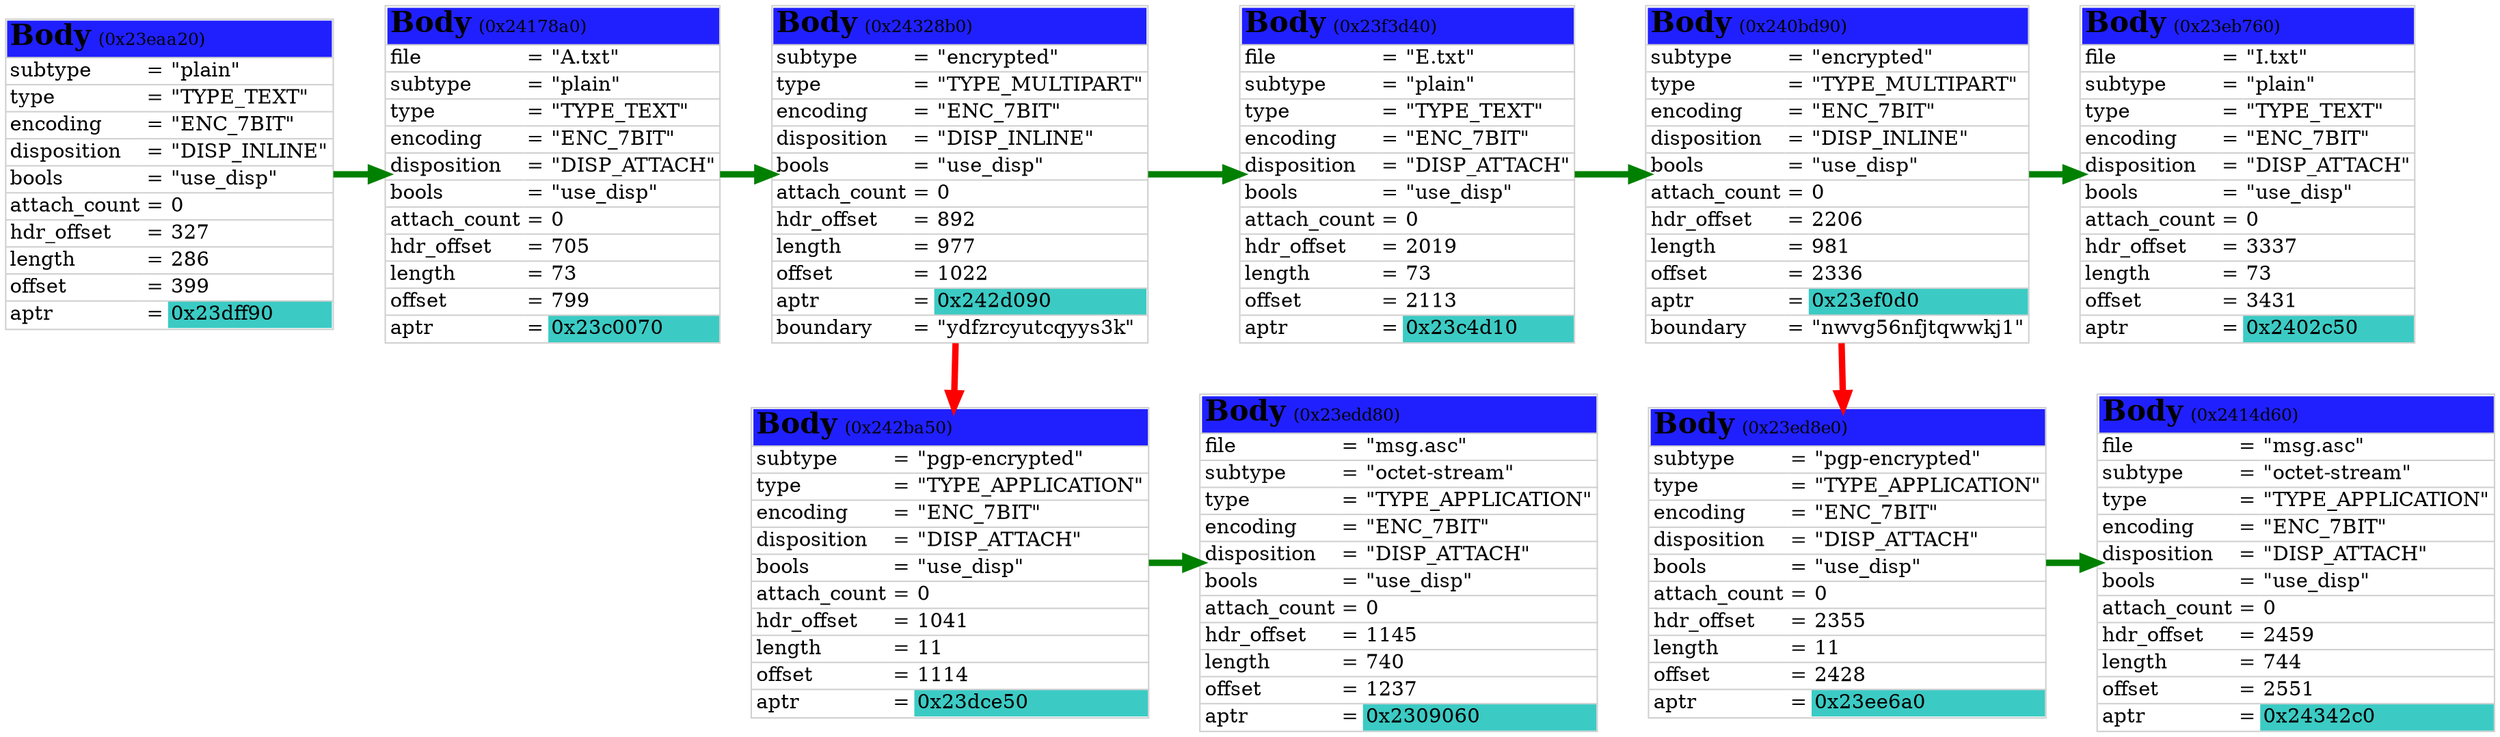 digraph neomutt
{

	graph [
		rankdir="TB"
		nodesep="0.5"
		ranksep="0.5"
	];

	node [
		shape="plain"
	];

	edge [
		penwidth="4.5"
		arrowsize="1.0"
		color="#c0c0c0"
	];

	obj_0x23eaa20 [
		label=<<table cellspacing="0" border="1" rows="*" color="#d0d0d0">
		<tr>
			<td border="0" align="left" bgcolor="#2020ff" port="top" colspan="3"><font color="#000000" point-size="20"><b>Body</b></font> <font point-size="12">(0x23eaa20)</font></td>
		</tr>
		<tr>
			<td border="0" align="left">subtype</td>
			<td border="0">=</td>
			<td border="0" align="left">"plain"</td>
		</tr>
		<tr>
			<td border="0" align="left">type</td>
			<td border="0">=</td>
			<td border="0" align="left">"TYPE_TEXT"</td>
		</tr>
		<tr>
			<td border="0" align="left">encoding</td>
			<td border="0">=</td>
			<td border="0" align="left">"ENC_7BIT"</td>
		</tr>
		<tr>
			<td border="0" align="left">disposition</td>
			<td border="0">=</td>
			<td border="0" align="left">"DISP_INLINE"</td>
		</tr>
		<tr>
			<td border="0" align="left">bools</td>
			<td border="0">=</td>
			<td border="0" align="left">"use_disp"</td>
		</tr>
		<tr>
			<td border="0" align="left">attach_count</td>
			<td border="0">=</td>
			<td border="0" align="left">0</td>
		</tr>
		<tr>
			<td border="0" align="left">hdr_offset</td>
			<td border="0">=</td>
			<td border="0" align="left">327</td>
		</tr>
		<tr>
			<td border="0" align="left">length</td>
			<td border="0">=</td>
			<td border="0" align="left">286</td>
		</tr>
		<tr>
			<td border="0" align="left">offset</td>
			<td border="0">=</td>
			<td border="0" align="left">399</td>
		</tr>
		<tr>
			<td border="0" align="left">aptr</td>
			<td border="0">=</td>
			<td border="0" align="left" bgcolor="#3bcbc4">0x23dff90</td>
		</tr>
		</table>>
	];

	obj_0x24178a0 [
		label=<<table cellspacing="0" border="1" rows="*" color="#d0d0d0">
		<tr>
			<td border="0" align="left" bgcolor="#2020ff" port="top" colspan="3"><font color="#000000" point-size="20"><b>Body</b></font> <font point-size="12">(0x24178a0)</font></td>
		</tr>
		<tr>
			<td border="0" align="left">file</td>
			<td border="0">=</td>
			<td border="0" align="left">"A.txt"</td>
		</tr>
		<tr>
			<td border="0" align="left">subtype</td>
			<td border="0">=</td>
			<td border="0" align="left">"plain"</td>
		</tr>
		<tr>
			<td border="0" align="left">type</td>
			<td border="0">=</td>
			<td border="0" align="left">"TYPE_TEXT"</td>
		</tr>
		<tr>
			<td border="0" align="left">encoding</td>
			<td border="0">=</td>
			<td border="0" align="left">"ENC_7BIT"</td>
		</tr>
		<tr>
			<td border="0" align="left">disposition</td>
			<td border="0">=</td>
			<td border="0" align="left">"DISP_ATTACH"</td>
		</tr>
		<tr>
			<td border="0" align="left">bools</td>
			<td border="0">=</td>
			<td border="0" align="left">"use_disp"</td>
		</tr>
		<tr>
			<td border="0" align="left">attach_count</td>
			<td border="0">=</td>
			<td border="0" align="left">0</td>
		</tr>
		<tr>
			<td border="0" align="left">hdr_offset</td>
			<td border="0">=</td>
			<td border="0" align="left">705</td>
		</tr>
		<tr>
			<td border="0" align="left">length</td>
			<td border="0">=</td>
			<td border="0" align="left">73</td>
		</tr>
		<tr>
			<td border="0" align="left">offset</td>
			<td border="0">=</td>
			<td border="0" align="left">799</td>
		</tr>
		<tr>
			<td border="0" align="left">aptr</td>
			<td border="0">=</td>
			<td border="0" align="left" bgcolor="#3bcbc4">0x23c0070</td>
		</tr>
		</table>>
	];

	obj_0x24328b0 [
		label=<<table cellspacing="0" border="1" rows="*" color="#d0d0d0">
		<tr>
			<td border="0" align="left" bgcolor="#2020ff" port="top" colspan="3"><font color="#000000" point-size="20"><b>Body</b></font> <font point-size="12">(0x24328b0)</font></td>
		</tr>
		<tr>
			<td border="0" align="left">subtype</td>
			<td border="0">=</td>
			<td border="0" align="left">"encrypted"</td>
		</tr>
		<tr>
			<td border="0" align="left">type</td>
			<td border="0">=</td>
			<td border="0" align="left">"TYPE_MULTIPART"</td>
		</tr>
		<tr>
			<td border="0" align="left">encoding</td>
			<td border="0">=</td>
			<td border="0" align="left">"ENC_7BIT"</td>
		</tr>
		<tr>
			<td border="0" align="left">disposition</td>
			<td border="0">=</td>
			<td border="0" align="left">"DISP_INLINE"</td>
		</tr>
		<tr>
			<td border="0" align="left">bools</td>
			<td border="0">=</td>
			<td border="0" align="left">"use_disp"</td>
		</tr>
		<tr>
			<td border="0" align="left">attach_count</td>
			<td border="0">=</td>
			<td border="0" align="left">0</td>
		</tr>
		<tr>
			<td border="0" align="left">hdr_offset</td>
			<td border="0">=</td>
			<td border="0" align="left">892</td>
		</tr>
		<tr>
			<td border="0" align="left">length</td>
			<td border="0">=</td>
			<td border="0" align="left">977</td>
		</tr>
		<tr>
			<td border="0" align="left">offset</td>
			<td border="0">=</td>
			<td border="0" align="left">1022</td>
		</tr>
		<tr>
			<td border="0" align="left">aptr</td>
			<td border="0">=</td>
			<td border="0" align="left" bgcolor="#3bcbc4">0x242d090</td>
		</tr>
		<tr>
			<td border="0" align="left">boundary</td>
			<td border="0">=</td>
			<td border="0" align="left">"ydfzrcyutcqyys3k"</td>
		</tr>
		</table>>
	];

	obj_0x242ba50 [
		label=<<table cellspacing="0" border="1" rows="*" color="#d0d0d0">
		<tr>
			<td border="0" align="left" bgcolor="#2020ff" port="top" colspan="3"><font color="#000000" point-size="20"><b>Body</b></font> <font point-size="12">(0x242ba50)</font></td>
		</tr>
		<tr>
			<td border="0" align="left">subtype</td>
			<td border="0">=</td>
			<td border="0" align="left">"pgp-encrypted"</td>
		</tr>
		<tr>
			<td border="0" align="left">type</td>
			<td border="0">=</td>
			<td border="0" align="left">"TYPE_APPLICATION"</td>
		</tr>
		<tr>
			<td border="0" align="left">encoding</td>
			<td border="0">=</td>
			<td border="0" align="left">"ENC_7BIT"</td>
		</tr>
		<tr>
			<td border="0" align="left">disposition</td>
			<td border="0">=</td>
			<td border="0" align="left">"DISP_ATTACH"</td>
		</tr>
		<tr>
			<td border="0" align="left">bools</td>
			<td border="0">=</td>
			<td border="0" align="left">"use_disp"</td>
		</tr>
		<tr>
			<td border="0" align="left">attach_count</td>
			<td border="0">=</td>
			<td border="0" align="left">0</td>
		</tr>
		<tr>
			<td border="0" align="left">hdr_offset</td>
			<td border="0">=</td>
			<td border="0" align="left">1041</td>
		</tr>
		<tr>
			<td border="0" align="left">length</td>
			<td border="0">=</td>
			<td border="0" align="left">11</td>
		</tr>
		<tr>
			<td border="0" align="left">offset</td>
			<td border="0">=</td>
			<td border="0" align="left">1114</td>
		</tr>
		<tr>
			<td border="0" align="left">aptr</td>
			<td border="0">=</td>
			<td border="0" align="left" bgcolor="#3bcbc4">0x23dce50</td>
		</tr>
		</table>>
	];

	obj_0x23edd80 [
		label=<<table cellspacing="0" border="1" rows="*" color="#d0d0d0">
		<tr>
			<td border="0" align="left" bgcolor="#2020ff" port="top" colspan="3"><font color="#000000" point-size="20"><b>Body</b></font> <font point-size="12">(0x23edd80)</font></td>
		</tr>
		<tr>
			<td border="0" align="left">file</td>
			<td border="0">=</td>
			<td border="0" align="left">"msg.asc"</td>
		</tr>
		<tr>
			<td border="0" align="left">subtype</td>
			<td border="0">=</td>
			<td border="0" align="left">"octet-stream"</td>
		</tr>
		<tr>
			<td border="0" align="left">type</td>
			<td border="0">=</td>
			<td border="0" align="left">"TYPE_APPLICATION"</td>
		</tr>
		<tr>
			<td border="0" align="left">encoding</td>
			<td border="0">=</td>
			<td border="0" align="left">"ENC_7BIT"</td>
		</tr>
		<tr>
			<td border="0" align="left">disposition</td>
			<td border="0">=</td>
			<td border="0" align="left">"DISP_ATTACH"</td>
		</tr>
		<tr>
			<td border="0" align="left">bools</td>
			<td border="0">=</td>
			<td border="0" align="left">"use_disp"</td>
		</tr>
		<tr>
			<td border="0" align="left">attach_count</td>
			<td border="0">=</td>
			<td border="0" align="left">0</td>
		</tr>
		<tr>
			<td border="0" align="left">hdr_offset</td>
			<td border="0">=</td>
			<td border="0" align="left">1145</td>
		</tr>
		<tr>
			<td border="0" align="left">length</td>
			<td border="0">=</td>
			<td border="0" align="left">740</td>
		</tr>
		<tr>
			<td border="0" align="left">offset</td>
			<td border="0">=</td>
			<td border="0" align="left">1237</td>
		</tr>
		<tr>
			<td border="0" align="left">aptr</td>
			<td border="0">=</td>
			<td border="0" align="left" bgcolor="#3bcbc4">0x2309060</td>
		</tr>
		</table>>
	];

	obj_0x23f3d40 [
		label=<<table cellspacing="0" border="1" rows="*" color="#d0d0d0">
		<tr>
			<td border="0" align="left" bgcolor="#2020ff" port="top" colspan="3"><font color="#000000" point-size="20"><b>Body</b></font> <font point-size="12">(0x23f3d40)</font></td>
		</tr>
		<tr>
			<td border="0" align="left">file</td>
			<td border="0">=</td>
			<td border="0" align="left">"E.txt"</td>
		</tr>
		<tr>
			<td border="0" align="left">subtype</td>
			<td border="0">=</td>
			<td border="0" align="left">"plain"</td>
		</tr>
		<tr>
			<td border="0" align="left">type</td>
			<td border="0">=</td>
			<td border="0" align="left">"TYPE_TEXT"</td>
		</tr>
		<tr>
			<td border="0" align="left">encoding</td>
			<td border="0">=</td>
			<td border="0" align="left">"ENC_7BIT"</td>
		</tr>
		<tr>
			<td border="0" align="left">disposition</td>
			<td border="0">=</td>
			<td border="0" align="left">"DISP_ATTACH"</td>
		</tr>
		<tr>
			<td border="0" align="left">bools</td>
			<td border="0">=</td>
			<td border="0" align="left">"use_disp"</td>
		</tr>
		<tr>
			<td border="0" align="left">attach_count</td>
			<td border="0">=</td>
			<td border="0" align="left">0</td>
		</tr>
		<tr>
			<td border="0" align="left">hdr_offset</td>
			<td border="0">=</td>
			<td border="0" align="left">2019</td>
		</tr>
		<tr>
			<td border="0" align="left">length</td>
			<td border="0">=</td>
			<td border="0" align="left">73</td>
		</tr>
		<tr>
			<td border="0" align="left">offset</td>
			<td border="0">=</td>
			<td border="0" align="left">2113</td>
		</tr>
		<tr>
			<td border="0" align="left">aptr</td>
			<td border="0">=</td>
			<td border="0" align="left" bgcolor="#3bcbc4">0x23c4d10</td>
		</tr>
		</table>>
	];

	obj_0x240bd90 [
		label=<<table cellspacing="0" border="1" rows="*" color="#d0d0d0">
		<tr>
			<td border="0" align="left" bgcolor="#2020ff" port="top" colspan="3"><font color="#000000" point-size="20"><b>Body</b></font> <font point-size="12">(0x240bd90)</font></td>
		</tr>
		<tr>
			<td border="0" align="left">subtype</td>
			<td border="0">=</td>
			<td border="0" align="left">"encrypted"</td>
		</tr>
		<tr>
			<td border="0" align="left">type</td>
			<td border="0">=</td>
			<td border="0" align="left">"TYPE_MULTIPART"</td>
		</tr>
		<tr>
			<td border="0" align="left">encoding</td>
			<td border="0">=</td>
			<td border="0" align="left">"ENC_7BIT"</td>
		</tr>
		<tr>
			<td border="0" align="left">disposition</td>
			<td border="0">=</td>
			<td border="0" align="left">"DISP_INLINE"</td>
		</tr>
		<tr>
			<td border="0" align="left">bools</td>
			<td border="0">=</td>
			<td border="0" align="left">"use_disp"</td>
		</tr>
		<tr>
			<td border="0" align="left">attach_count</td>
			<td border="0">=</td>
			<td border="0" align="left">0</td>
		</tr>
		<tr>
			<td border="0" align="left">hdr_offset</td>
			<td border="0">=</td>
			<td border="0" align="left">2206</td>
		</tr>
		<tr>
			<td border="0" align="left">length</td>
			<td border="0">=</td>
			<td border="0" align="left">981</td>
		</tr>
		<tr>
			<td border="0" align="left">offset</td>
			<td border="0">=</td>
			<td border="0" align="left">2336</td>
		</tr>
		<tr>
			<td border="0" align="left">aptr</td>
			<td border="0">=</td>
			<td border="0" align="left" bgcolor="#3bcbc4">0x23ef0d0</td>
		</tr>
		<tr>
			<td border="0" align="left">boundary</td>
			<td border="0">=</td>
			<td border="0" align="left">"nwvg56nfjtqwwkj1"</td>
		</tr>
		</table>>
	];

	obj_0x23ed8e0 [
		label=<<table cellspacing="0" border="1" rows="*" color="#d0d0d0">
		<tr>
			<td border="0" align="left" bgcolor="#2020ff" port="top" colspan="3"><font color="#000000" point-size="20"><b>Body</b></font> <font point-size="12">(0x23ed8e0)</font></td>
		</tr>
		<tr>
			<td border="0" align="left">subtype</td>
			<td border="0">=</td>
			<td border="0" align="left">"pgp-encrypted"</td>
		</tr>
		<tr>
			<td border="0" align="left">type</td>
			<td border="0">=</td>
			<td border="0" align="left">"TYPE_APPLICATION"</td>
		</tr>
		<tr>
			<td border="0" align="left">encoding</td>
			<td border="0">=</td>
			<td border="0" align="left">"ENC_7BIT"</td>
		</tr>
		<tr>
			<td border="0" align="left">disposition</td>
			<td border="0">=</td>
			<td border="0" align="left">"DISP_ATTACH"</td>
		</tr>
		<tr>
			<td border="0" align="left">bools</td>
			<td border="0">=</td>
			<td border="0" align="left">"use_disp"</td>
		</tr>
		<tr>
			<td border="0" align="left">attach_count</td>
			<td border="0">=</td>
			<td border="0" align="left">0</td>
		</tr>
		<tr>
			<td border="0" align="left">hdr_offset</td>
			<td border="0">=</td>
			<td border="0" align="left">2355</td>
		</tr>
		<tr>
			<td border="0" align="left">length</td>
			<td border="0">=</td>
			<td border="0" align="left">11</td>
		</tr>
		<tr>
			<td border="0" align="left">offset</td>
			<td border="0">=</td>
			<td border="0" align="left">2428</td>
		</tr>
		<tr>
			<td border="0" align="left">aptr</td>
			<td border="0">=</td>
			<td border="0" align="left" bgcolor="#3bcbc4">0x23ee6a0</td>
		</tr>
		</table>>
	];

	obj_0x2414d60 [
		label=<<table cellspacing="0" border="1" rows="*" color="#d0d0d0">
		<tr>
			<td border="0" align="left" bgcolor="#2020ff" port="top" colspan="3"><font color="#000000" point-size="20"><b>Body</b></font> <font point-size="12">(0x2414d60)</font></td>
		</tr>
		<tr>
			<td border="0" align="left">file</td>
			<td border="0">=</td>
			<td border="0" align="left">"msg.asc"</td>
		</tr>
		<tr>
			<td border="0" align="left">subtype</td>
			<td border="0">=</td>
			<td border="0" align="left">"octet-stream"</td>
		</tr>
		<tr>
			<td border="0" align="left">type</td>
			<td border="0">=</td>
			<td border="0" align="left">"TYPE_APPLICATION"</td>
		</tr>
		<tr>
			<td border="0" align="left">encoding</td>
			<td border="0">=</td>
			<td border="0" align="left">"ENC_7BIT"</td>
		</tr>
		<tr>
			<td border="0" align="left">disposition</td>
			<td border="0">=</td>
			<td border="0" align="left">"DISP_ATTACH"</td>
		</tr>
		<tr>
			<td border="0" align="left">bools</td>
			<td border="0">=</td>
			<td border="0" align="left">"use_disp"</td>
		</tr>
		<tr>
			<td border="0" align="left">attach_count</td>
			<td border="0">=</td>
			<td border="0" align="left">0</td>
		</tr>
		<tr>
			<td border="0" align="left">hdr_offset</td>
			<td border="0">=</td>
			<td border="0" align="left">2459</td>
		</tr>
		<tr>
			<td border="0" align="left">length</td>
			<td border="0">=</td>
			<td border="0" align="left">744</td>
		</tr>
		<tr>
			<td border="0" align="left">offset</td>
			<td border="0">=</td>
			<td border="0" align="left">2551</td>
		</tr>
		<tr>
			<td border="0" align="left">aptr</td>
			<td border="0">=</td>
			<td border="0" align="left" bgcolor="#3bcbc4">0x24342c0</td>
		</tr>
		</table>>
	];

	obj_0x23eb760 [
		label=<<table cellspacing="0" border="1" rows="*" color="#d0d0d0">
		<tr>
			<td border="0" align="left" bgcolor="#2020ff" port="top" colspan="3"><font color="#000000" point-size="20"><b>Body</b></font> <font point-size="12">(0x23eb760)</font></td>
		</tr>
		<tr>
			<td border="0" align="left">file</td>
			<td border="0">=</td>
			<td border="0" align="left">"I.txt"</td>
		</tr>
		<tr>
			<td border="0" align="left">subtype</td>
			<td border="0">=</td>
			<td border="0" align="left">"plain"</td>
		</tr>
		<tr>
			<td border="0" align="left">type</td>
			<td border="0">=</td>
			<td border="0" align="left">"TYPE_TEXT"</td>
		</tr>
		<tr>
			<td border="0" align="left">encoding</td>
			<td border="0">=</td>
			<td border="0" align="left">"ENC_7BIT"</td>
		</tr>
		<tr>
			<td border="0" align="left">disposition</td>
			<td border="0">=</td>
			<td border="0" align="left">"DISP_ATTACH"</td>
		</tr>
		<tr>
			<td border="0" align="left">bools</td>
			<td border="0">=</td>
			<td border="0" align="left">"use_disp"</td>
		</tr>
		<tr>
			<td border="0" align="left">attach_count</td>
			<td border="0">=</td>
			<td border="0" align="left">0</td>
		</tr>
		<tr>
			<td border="0" align="left">hdr_offset</td>
			<td border="0">=</td>
			<td border="0" align="left">3337</td>
		</tr>
		<tr>
			<td border="0" align="left">length</td>
			<td border="0">=</td>
			<td border="0" align="left">73</td>
		</tr>
		<tr>
			<td border="0" align="left">offset</td>
			<td border="0">=</td>
			<td border="0" align="left">3431</td>
		</tr>
		<tr>
			<td border="0" align="left">aptr</td>
			<td border="0">=</td>
			<td border="0" align="left" bgcolor="#3bcbc4">0x2402c50</td>
		</tr>
		</table>>
	];


	obj_0x23eaa20 -> obj_0x24178a0 [  edgetooltip="Body->next" color="#008000" ];
	obj_0x242ba50 -> obj_0x23edd80 [  edgetooltip="Body->next" color="#008000" ];
	{ rank=same obj_0x242ba50 obj_0x23edd80 };
	obj_0x24328b0 -> obj_0x242ba50 [  edgetooltip="Body->parts" color="#ff0000" ];
	obj_0x24178a0 -> obj_0x24328b0 [  edgetooltip="Body->next" color="#008000" ];
	obj_0x24328b0 -> obj_0x23f3d40 [  edgetooltip="Body->next" color="#008000" ];
	obj_0x23ed8e0 -> obj_0x2414d60 [  edgetooltip="Body->next" color="#008000" ];
	{ rank=same obj_0x23ed8e0 obj_0x2414d60 };
	obj_0x240bd90 -> obj_0x23ed8e0 [  edgetooltip="Body->parts" color="#ff0000" ];
	obj_0x23f3d40 -> obj_0x240bd90 [  edgetooltip="Body->next" color="#008000" ];
	obj_0x240bd90 -> obj_0x23eb760 [  edgetooltip="Body->next" color="#008000" ];
	{ rank=same obj_0x23eaa20 obj_0x24178a0 obj_0x24328b0 obj_0x23f3d40 obj_0x240bd90 obj_0x23eb760 };

}
